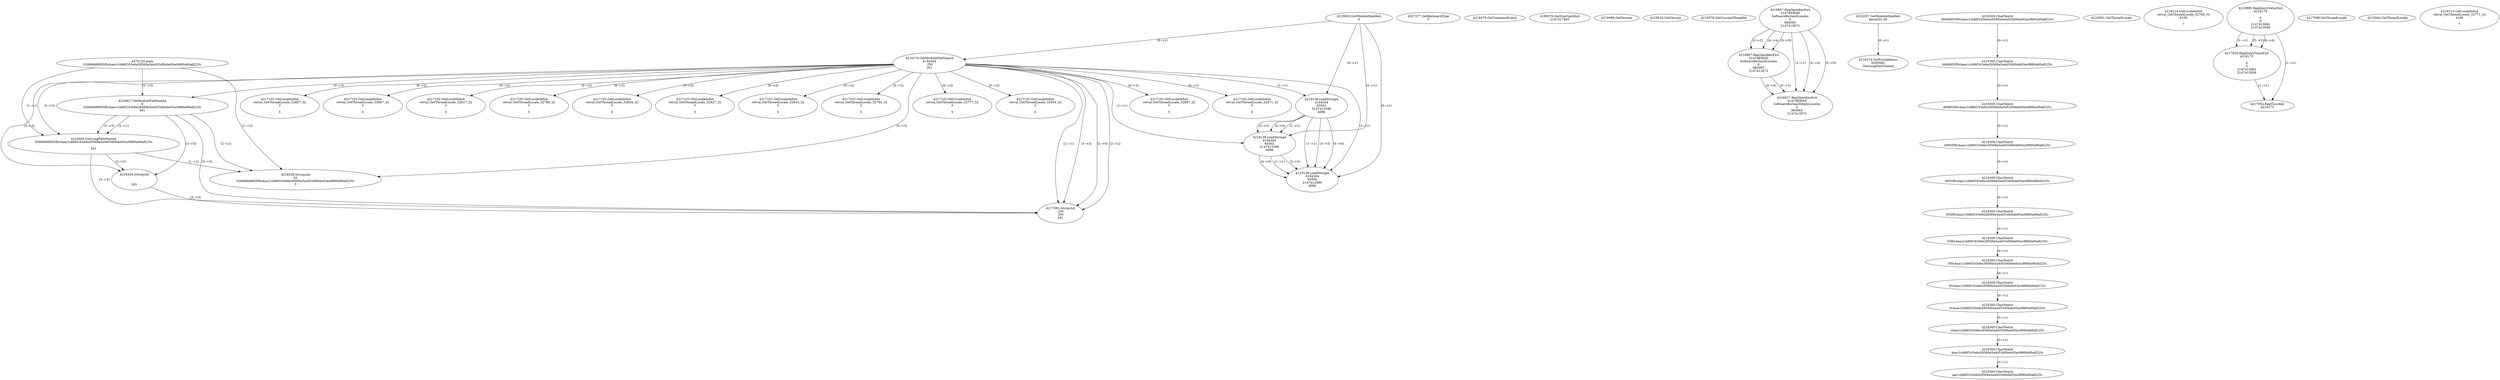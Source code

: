 // Global SCDG with merge call
digraph {
	0 [label="4570120.main
026668d9855f0c4aac1cb86f163e6e28569a5a4d53d0bde93ac9880a90a8225c"]
	1 [label="4219820.GetModuleHandleA
0"]
	2 [label="4207377.GetKeyboardType
0"]
	3 [label="4219479.GetCommandLineA
"]
	4 [label="4199270.GetStartupInfoA
2147417460"]
	5 [label="4219499.GetVersion
"]
	6 [label="4219516.GetVersion
"]
	7 [label="4219576.GetCurrentThreadId
"]
	8 [label="4216170.GetModuleFileNameA
4194304
.ZM
261"]
	1 -> 8 [label="(0-->1)"]
	9 [label="4216827.GetModuleFileNameA
0
026668d9855f0c4aac1cb86f163e6e28569a5a4d53d0bde93ac9880a90a8225c
261"]
	0 -> 9 [label="(1-->2)"]
	8 -> 9 [label="(3-->3)"]
	10 [label="4216857.RegOpenKeyExA
2147483649
Software\Borland\Locales
0
983065
2147413072"]
	11 [label="4216357.GetModuleHandleA
kernel32.dll"]
	12 [label="4216374.GetProcAddress
6295592
GetLongPathNameA"]
	11 -> 12 [label="(0-->1)"]
	13 [label="4216404.GetLongPathNameA
026668d9855f0c4aac1cb86f163e6e28569a5a4d53d0bde93ac9880a90a8225c

261"]
	0 -> 13 [label="(1-->1)"]
	9 -> 13 [label="(2-->1)"]
	8 -> 13 [label="(3-->3)"]
	9 -> 13 [label="(3-->3)"]
	14 [label="4216539.lstrcpynA
02
026668d9855f0c4aac1cb86f163e6e28569a5a4d53d0bde93ac9880a90a8225c
3"]
	0 -> 14 [label="(1-->2)"]
	9 -> 14 [label="(2-->2)"]
	13 -> 14 [label="(1-->2)"]
	8 -> 14 [label="(0-->3)"]
	15 [label="4216300.CharNextA
668d9855f0c4aac1cb86f163e6e28569a5a4d53d0bde93ac9880a90a8225c"]
	16 [label="4216300.CharNextA
68d9855f0c4aac1cb86f163e6e28569a5a4d53d0bde93ac9880a90a8225c"]
	15 -> 16 [label="(0-->1)"]
	17 [label="4216300.CharNextA
8d9855f0c4aac1cb86f163e6e28569a5a4d53d0bde93ac9880a90a8225c"]
	16 -> 17 [label="(0-->1)"]
	18 [label="4216300.CharNextA
d9855f0c4aac1cb86f163e6e28569a5a4d53d0bde93ac9880a90a8225c"]
	17 -> 18 [label="(0-->1)"]
	19 [label="4216300.CharNextA
9855f0c4aac1cb86f163e6e28569a5a4d53d0bde93ac9880a90a8225c"]
	18 -> 19 [label="(0-->1)"]
	20 [label="4216300.CharNextA
855f0c4aac1cb86f163e6e28569a5a4d53d0bde93ac9880a90a8225c"]
	19 -> 20 [label="(0-->1)"]
	21 [label="4216300.CharNextA
55f0c4aac1cb86f163e6e28569a5a4d53d0bde93ac9880a90a8225c"]
	20 -> 21 [label="(0-->1)"]
	22 [label="4216300.CharNextA
5f0c4aac1cb86f163e6e28569a5a4d53d0bde93ac9880a90a8225c"]
	21 -> 22 [label="(0-->1)"]
	23 [label="4216300.CharNextA
f0c4aac1cb86f163e6e28569a5a4d53d0bde93ac9880a90a8225c"]
	22 -> 23 [label="(0-->1)"]
	24 [label="4216300.CharNextA
0c4aac1cb86f163e6e28569a5a4d53d0bde93ac9880a90a8225c"]
	23 -> 24 [label="(0-->1)"]
	25 [label="4216300.CharNextA
c4aac1cb86f163e6e28569a5a4d53d0bde93ac9880a90a8225c"]
	24 -> 25 [label="(0-->1)"]
	26 [label="4216300.CharNextA
4aac1cb86f163e6e28569a5a4d53d0bde93ac9880a90a8225c"]
	25 -> 26 [label="(0-->1)"]
	27 [label="4216300.CharNextA
aac1cb86f163e6e28569a5a4d53d0bde93ac9880a90a8225c"]
	26 -> 27 [label="(0-->1)"]
	28 [label="4219561.GetThreadLocale
"]
	29 [label="4219214.GetLocaleInfoA
retval_GetThreadLocale_32768_32
4100

7"]
	30 [label="4216887.RegOpenKeyExA
2147483650
Software\Borland\Locales
0
983065
2147413072"]
	10 -> 30 [label="(2-->2)"]
	10 -> 30 [label="(4-->4)"]
	10 -> 30 [label="(5-->5)"]
	31 [label="4216426.lstrcpynA


261"]
	8 -> 31 [label="(3-->3)"]
	9 -> 31 [label="(3-->3)"]
	13 -> 31 [label="(3-->3)"]
	32 [label="4216990.RegQueryValueExA
4216175

0
0
2147413062
2147413056"]
	33 [label="4217020.RegQueryValueExA
4216175

0
0
2147413062
2147413056"]
	32 -> 33 [label="(1-->1)"]
	32 -> 33 [label="(5-->5)"]
	32 -> 33 [label="(6-->6)"]
	34 [label="4217054.RegCloseKey
4216175"]
	32 -> 34 [label="(1-->1)"]
	33 -> 34 [label="(1-->1)"]
	35 [label="4217083.lstrcpynA
.ZM
.ZM
261"]
	8 -> 35 [label="(2-->1)"]
	8 -> 35 [label="(2-->2)"]
	8 -> 35 [label="(3-->3)"]
	9 -> 35 [label="(3-->3)"]
	13 -> 35 [label="(3-->3)"]
	31 -> 35 [label="(3-->3)"]
	8 -> 35 [label="(2-->0)"]
	36 [label="4217096.GetThreadLocale
"]
	37 [label="4217102.GetLocaleInfoA
retval_GetThreadLocale_32887_32
3

5"]
	8 -> 37 [label="(0-->2)"]
	38 [label="4219138.LoadStringA
4194304
65503
2147413396
4096"]
	1 -> 38 [label="(0-->1)"]
	8 -> 38 [label="(1-->1)"]
	39 [label="4216917.RegOpenKeyExA
2147483649
Software\Borland\Delphi\Locales
0
983065
2147413072"]
	10 -> 39 [label="(1-->1)"]
	10 -> 39 [label="(4-->4)"]
	30 -> 39 [label="(4-->4)"]
	10 -> 39 [label="(5-->5)"]
	30 -> 39 [label="(5-->5)"]
	40 [label="4217102.GetLocaleInfoA
retval_GetThreadLocale_32871_32
3

5"]
	8 -> 40 [label="(0-->2)"]
	41 [label="4219138.LoadStringA
4194304
65502
2147413396
4096"]
	1 -> 41 [label="(0-->1)"]
	8 -> 41 [label="(1-->1)"]
	38 -> 41 [label="(1-->1)"]
	38 -> 41 [label="(3-->3)"]
	38 -> 41 [label="(4-->4)"]
	42 [label="4217102.GetLocaleInfoA
retval_GetThreadLocale_32807_32
3

5"]
	8 -> 42 [label="(0-->2)"]
	43 [label="4219138.LoadStringA
4194304
65500
2147413396
4096"]
	1 -> 43 [label="(0-->1)"]
	8 -> 43 [label="(1-->1)"]
	38 -> 43 [label="(1-->1)"]
	41 -> 43 [label="(1-->1)"]
	38 -> 43 [label="(3-->3)"]
	41 -> 43 [label="(3-->3)"]
	38 -> 43 [label="(4-->4)"]
	41 -> 43 [label="(4-->4)"]
	44 [label="4217102.GetLocaleInfoA
retval_GetThreadLocale_32837_32
3

5"]
	8 -> 44 [label="(0-->2)"]
	45 [label="4217102.GetLocaleInfoA
retval_GetThreadLocale_32817_32
3

5"]
	8 -> 45 [label="(0-->2)"]
	46 [label="4217102.GetLocaleInfoA
retval_GetThreadLocale_32786_32
3

5"]
	8 -> 46 [label="(0-->2)"]
	47 [label="4217102.GetLocaleInfoA
retval_GetThreadLocale_32824_32
3

5"]
	8 -> 47 [label="(0-->2)"]
	48 [label="4217102.GetLocaleInfoA
retval_GetThreadLocale_32827_32
3

5"]
	8 -> 48 [label="(0-->2)"]
	49 [label="4219544.GetThreadLocale
"]
	50 [label="4219214.GetLocaleInfoA
retval_GetThreadLocale_32771_32
4100

7"]
	51 [label="4217102.GetLocaleInfoA
retval_GetThreadLocale_32833_32
3

5"]
	8 -> 51 [label="(0-->2)"]
	52 [label="4217102.GetLocaleInfoA
retval_GetThreadLocale_32784_32
3

5"]
	8 -> 52 [label="(0-->2)"]
	53 [label="4217102.GetLocaleInfoA
retval_GetThreadLocale_32777_32
3

5"]
	8 -> 53 [label="(0-->2)"]
	54 [label="4217102.GetLocaleInfoA
retval_GetThreadLocale_32854_32
3

5"]
	8 -> 54 [label="(0-->2)"]
}
